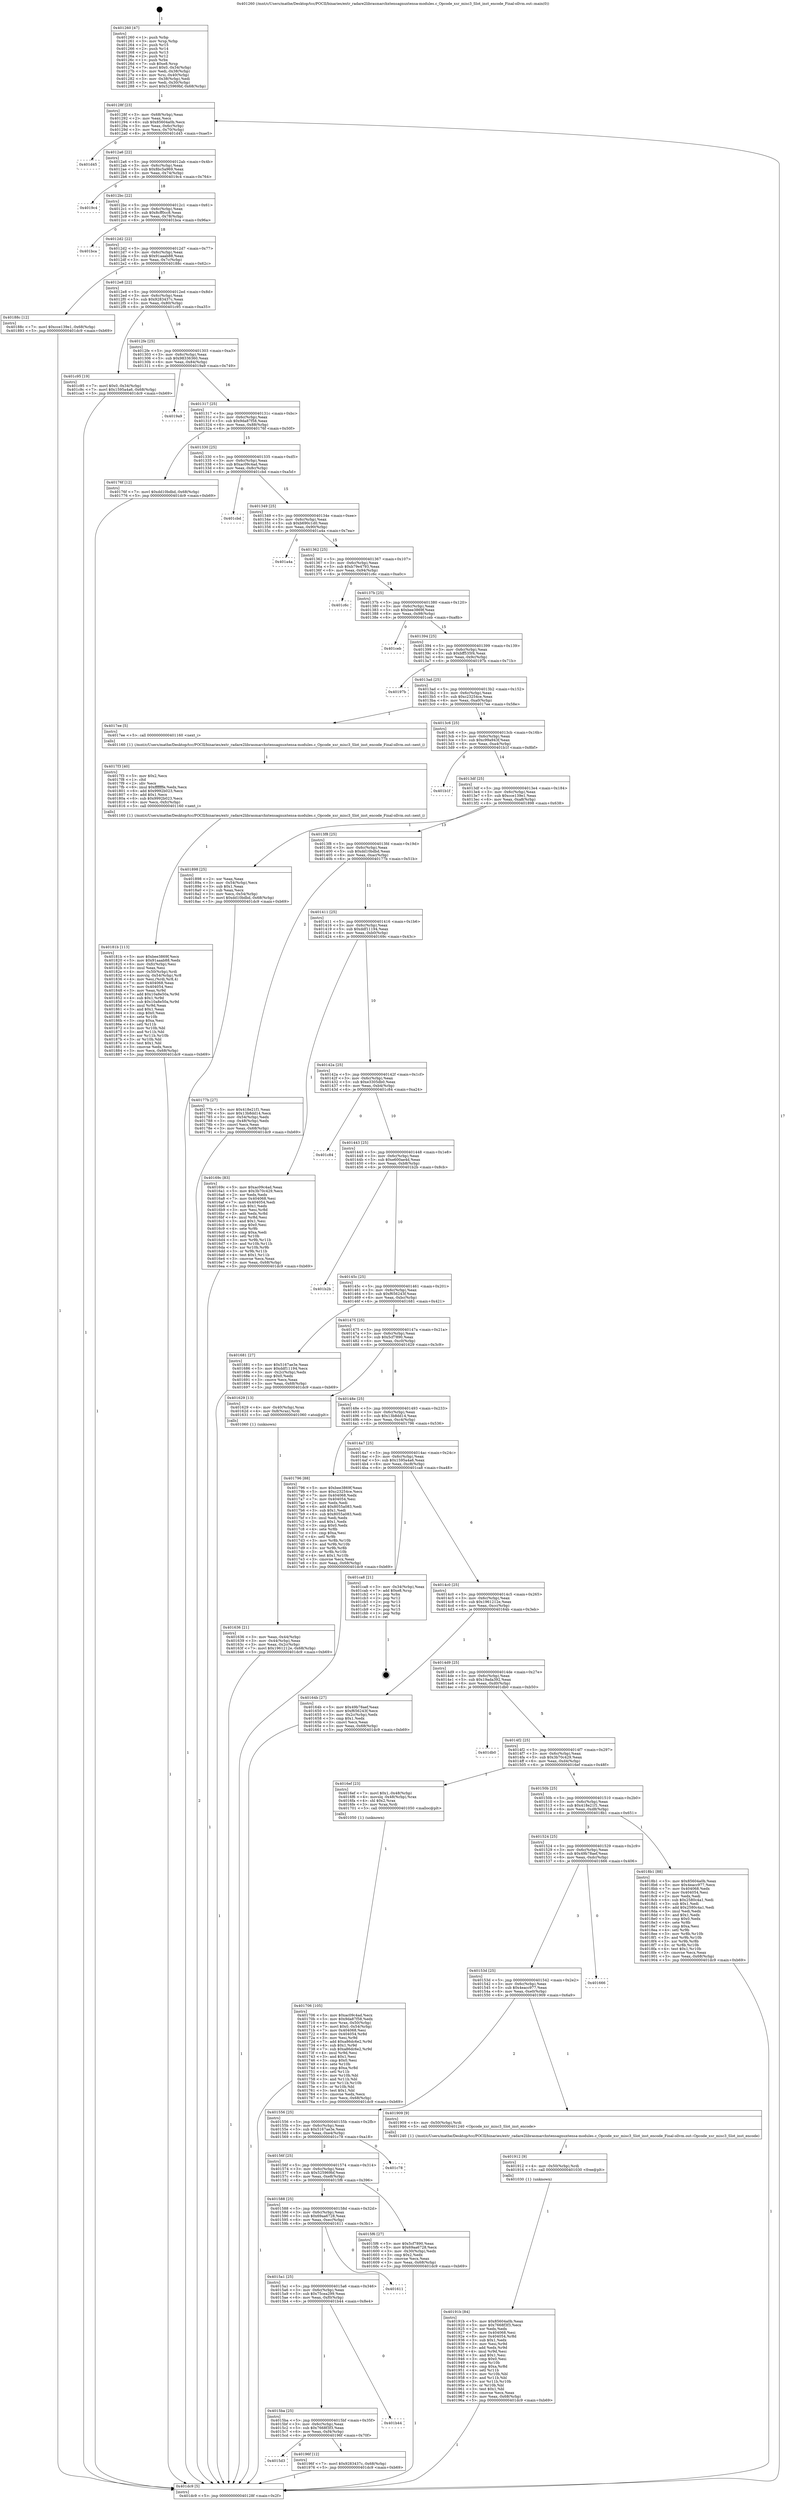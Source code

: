 digraph "0x401260" {
  label = "0x401260 (/mnt/c/Users/mathe/Desktop/tcc/POCII/binaries/extr_radare2librasmarchxtensagnuxtensa-modules.c_Opcode_xsr_misc3_Slot_inst_encode_Final-ollvm.out::main(0))"
  labelloc = "t"
  node[shape=record]

  Entry [label="",width=0.3,height=0.3,shape=circle,fillcolor=black,style=filled]
  "0x40128f" [label="{
     0x40128f [23]\l
     | [instrs]\l
     &nbsp;&nbsp;0x40128f \<+3\>: mov -0x68(%rbp),%eax\l
     &nbsp;&nbsp;0x401292 \<+2\>: mov %eax,%ecx\l
     &nbsp;&nbsp;0x401294 \<+6\>: sub $0x85604a0b,%ecx\l
     &nbsp;&nbsp;0x40129a \<+3\>: mov %eax,-0x6c(%rbp)\l
     &nbsp;&nbsp;0x40129d \<+3\>: mov %ecx,-0x70(%rbp)\l
     &nbsp;&nbsp;0x4012a0 \<+6\>: je 0000000000401d45 \<main+0xae5\>\l
  }"]
  "0x401d45" [label="{
     0x401d45\l
  }", style=dashed]
  "0x4012a6" [label="{
     0x4012a6 [22]\l
     | [instrs]\l
     &nbsp;&nbsp;0x4012a6 \<+5\>: jmp 00000000004012ab \<main+0x4b\>\l
     &nbsp;&nbsp;0x4012ab \<+3\>: mov -0x6c(%rbp),%eax\l
     &nbsp;&nbsp;0x4012ae \<+5\>: sub $0x8bc5a969,%eax\l
     &nbsp;&nbsp;0x4012b3 \<+3\>: mov %eax,-0x74(%rbp)\l
     &nbsp;&nbsp;0x4012b6 \<+6\>: je 00000000004019c4 \<main+0x764\>\l
  }"]
  Exit [label="",width=0.3,height=0.3,shape=circle,fillcolor=black,style=filled,peripheries=2]
  "0x4019c4" [label="{
     0x4019c4\l
  }", style=dashed]
  "0x4012bc" [label="{
     0x4012bc [22]\l
     | [instrs]\l
     &nbsp;&nbsp;0x4012bc \<+5\>: jmp 00000000004012c1 \<main+0x61\>\l
     &nbsp;&nbsp;0x4012c1 \<+3\>: mov -0x6c(%rbp),%eax\l
     &nbsp;&nbsp;0x4012c4 \<+5\>: sub $0x8cff0cc8,%eax\l
     &nbsp;&nbsp;0x4012c9 \<+3\>: mov %eax,-0x78(%rbp)\l
     &nbsp;&nbsp;0x4012cc \<+6\>: je 0000000000401bca \<main+0x96a\>\l
  }"]
  "0x4015d3" [label="{
     0x4015d3\l
  }", style=dashed]
  "0x401bca" [label="{
     0x401bca\l
  }", style=dashed]
  "0x4012d2" [label="{
     0x4012d2 [22]\l
     | [instrs]\l
     &nbsp;&nbsp;0x4012d2 \<+5\>: jmp 00000000004012d7 \<main+0x77\>\l
     &nbsp;&nbsp;0x4012d7 \<+3\>: mov -0x6c(%rbp),%eax\l
     &nbsp;&nbsp;0x4012da \<+5\>: sub $0x91aaab88,%eax\l
     &nbsp;&nbsp;0x4012df \<+3\>: mov %eax,-0x7c(%rbp)\l
     &nbsp;&nbsp;0x4012e2 \<+6\>: je 000000000040188c \<main+0x62c\>\l
  }"]
  "0x40196f" [label="{
     0x40196f [12]\l
     | [instrs]\l
     &nbsp;&nbsp;0x40196f \<+7\>: movl $0x9283437c,-0x68(%rbp)\l
     &nbsp;&nbsp;0x401976 \<+5\>: jmp 0000000000401dc9 \<main+0xb69\>\l
  }"]
  "0x40188c" [label="{
     0x40188c [12]\l
     | [instrs]\l
     &nbsp;&nbsp;0x40188c \<+7\>: movl $0xcce139e1,-0x68(%rbp)\l
     &nbsp;&nbsp;0x401893 \<+5\>: jmp 0000000000401dc9 \<main+0xb69\>\l
  }"]
  "0x4012e8" [label="{
     0x4012e8 [22]\l
     | [instrs]\l
     &nbsp;&nbsp;0x4012e8 \<+5\>: jmp 00000000004012ed \<main+0x8d\>\l
     &nbsp;&nbsp;0x4012ed \<+3\>: mov -0x6c(%rbp),%eax\l
     &nbsp;&nbsp;0x4012f0 \<+5\>: sub $0x9283437c,%eax\l
     &nbsp;&nbsp;0x4012f5 \<+3\>: mov %eax,-0x80(%rbp)\l
     &nbsp;&nbsp;0x4012f8 \<+6\>: je 0000000000401c95 \<main+0xa35\>\l
  }"]
  "0x4015ba" [label="{
     0x4015ba [25]\l
     | [instrs]\l
     &nbsp;&nbsp;0x4015ba \<+5\>: jmp 00000000004015bf \<main+0x35f\>\l
     &nbsp;&nbsp;0x4015bf \<+3\>: mov -0x6c(%rbp),%eax\l
     &nbsp;&nbsp;0x4015c2 \<+5\>: sub $0x7668f3f3,%eax\l
     &nbsp;&nbsp;0x4015c7 \<+6\>: mov %eax,-0xf4(%rbp)\l
     &nbsp;&nbsp;0x4015cd \<+6\>: je 000000000040196f \<main+0x70f\>\l
  }"]
  "0x401c95" [label="{
     0x401c95 [19]\l
     | [instrs]\l
     &nbsp;&nbsp;0x401c95 \<+7\>: movl $0x0,-0x34(%rbp)\l
     &nbsp;&nbsp;0x401c9c \<+7\>: movl $0x1595a4a6,-0x68(%rbp)\l
     &nbsp;&nbsp;0x401ca3 \<+5\>: jmp 0000000000401dc9 \<main+0xb69\>\l
  }"]
  "0x4012fe" [label="{
     0x4012fe [25]\l
     | [instrs]\l
     &nbsp;&nbsp;0x4012fe \<+5\>: jmp 0000000000401303 \<main+0xa3\>\l
     &nbsp;&nbsp;0x401303 \<+3\>: mov -0x6c(%rbp),%eax\l
     &nbsp;&nbsp;0x401306 \<+5\>: sub $0x98336360,%eax\l
     &nbsp;&nbsp;0x40130b \<+6\>: mov %eax,-0x84(%rbp)\l
     &nbsp;&nbsp;0x401311 \<+6\>: je 00000000004019a9 \<main+0x749\>\l
  }"]
  "0x401b44" [label="{
     0x401b44\l
  }", style=dashed]
  "0x4019a9" [label="{
     0x4019a9\l
  }", style=dashed]
  "0x401317" [label="{
     0x401317 [25]\l
     | [instrs]\l
     &nbsp;&nbsp;0x401317 \<+5\>: jmp 000000000040131c \<main+0xbc\>\l
     &nbsp;&nbsp;0x40131c \<+3\>: mov -0x6c(%rbp),%eax\l
     &nbsp;&nbsp;0x40131f \<+5\>: sub $0x9da87f58,%eax\l
     &nbsp;&nbsp;0x401324 \<+6\>: mov %eax,-0x88(%rbp)\l
     &nbsp;&nbsp;0x40132a \<+6\>: je 000000000040176f \<main+0x50f\>\l
  }"]
  "0x4015a1" [label="{
     0x4015a1 [25]\l
     | [instrs]\l
     &nbsp;&nbsp;0x4015a1 \<+5\>: jmp 00000000004015a6 \<main+0x346\>\l
     &nbsp;&nbsp;0x4015a6 \<+3\>: mov -0x6c(%rbp),%eax\l
     &nbsp;&nbsp;0x4015a9 \<+5\>: sub $0x75cea299,%eax\l
     &nbsp;&nbsp;0x4015ae \<+6\>: mov %eax,-0xf0(%rbp)\l
     &nbsp;&nbsp;0x4015b4 \<+6\>: je 0000000000401b44 \<main+0x8e4\>\l
  }"]
  "0x40176f" [label="{
     0x40176f [12]\l
     | [instrs]\l
     &nbsp;&nbsp;0x40176f \<+7\>: movl $0xdd10bdbd,-0x68(%rbp)\l
     &nbsp;&nbsp;0x401776 \<+5\>: jmp 0000000000401dc9 \<main+0xb69\>\l
  }"]
  "0x401330" [label="{
     0x401330 [25]\l
     | [instrs]\l
     &nbsp;&nbsp;0x401330 \<+5\>: jmp 0000000000401335 \<main+0xd5\>\l
     &nbsp;&nbsp;0x401335 \<+3\>: mov -0x6c(%rbp),%eax\l
     &nbsp;&nbsp;0x401338 \<+5\>: sub $0xac09c4ad,%eax\l
     &nbsp;&nbsp;0x40133d \<+6\>: mov %eax,-0x8c(%rbp)\l
     &nbsp;&nbsp;0x401343 \<+6\>: je 0000000000401cbd \<main+0xa5d\>\l
  }"]
  "0x401611" [label="{
     0x401611\l
  }", style=dashed]
  "0x401cbd" [label="{
     0x401cbd\l
  }", style=dashed]
  "0x401349" [label="{
     0x401349 [25]\l
     | [instrs]\l
     &nbsp;&nbsp;0x401349 \<+5\>: jmp 000000000040134e \<main+0xee\>\l
     &nbsp;&nbsp;0x40134e \<+3\>: mov -0x6c(%rbp),%eax\l
     &nbsp;&nbsp;0x401351 \<+5\>: sub $0xb690c1d0,%eax\l
     &nbsp;&nbsp;0x401356 \<+6\>: mov %eax,-0x90(%rbp)\l
     &nbsp;&nbsp;0x40135c \<+6\>: je 0000000000401a4a \<main+0x7ea\>\l
  }"]
  "0x40191b" [label="{
     0x40191b [84]\l
     | [instrs]\l
     &nbsp;&nbsp;0x40191b \<+5\>: mov $0x85604a0b,%eax\l
     &nbsp;&nbsp;0x401920 \<+5\>: mov $0x7668f3f3,%ecx\l
     &nbsp;&nbsp;0x401925 \<+2\>: xor %edx,%edx\l
     &nbsp;&nbsp;0x401927 \<+7\>: mov 0x404068,%esi\l
     &nbsp;&nbsp;0x40192e \<+8\>: mov 0x404054,%r8d\l
     &nbsp;&nbsp;0x401936 \<+3\>: sub $0x1,%edx\l
     &nbsp;&nbsp;0x401939 \<+3\>: mov %esi,%r9d\l
     &nbsp;&nbsp;0x40193c \<+3\>: add %edx,%r9d\l
     &nbsp;&nbsp;0x40193f \<+4\>: imul %r9d,%esi\l
     &nbsp;&nbsp;0x401943 \<+3\>: and $0x1,%esi\l
     &nbsp;&nbsp;0x401946 \<+3\>: cmp $0x0,%esi\l
     &nbsp;&nbsp;0x401949 \<+4\>: sete %r10b\l
     &nbsp;&nbsp;0x40194d \<+4\>: cmp $0xa,%r8d\l
     &nbsp;&nbsp;0x401951 \<+4\>: setl %r11b\l
     &nbsp;&nbsp;0x401955 \<+3\>: mov %r10b,%bl\l
     &nbsp;&nbsp;0x401958 \<+3\>: and %r11b,%bl\l
     &nbsp;&nbsp;0x40195b \<+3\>: xor %r11b,%r10b\l
     &nbsp;&nbsp;0x40195e \<+3\>: or %r10b,%bl\l
     &nbsp;&nbsp;0x401961 \<+3\>: test $0x1,%bl\l
     &nbsp;&nbsp;0x401964 \<+3\>: cmovne %ecx,%eax\l
     &nbsp;&nbsp;0x401967 \<+3\>: mov %eax,-0x68(%rbp)\l
     &nbsp;&nbsp;0x40196a \<+5\>: jmp 0000000000401dc9 \<main+0xb69\>\l
  }"]
  "0x401a4a" [label="{
     0x401a4a\l
  }", style=dashed]
  "0x401362" [label="{
     0x401362 [25]\l
     | [instrs]\l
     &nbsp;&nbsp;0x401362 \<+5\>: jmp 0000000000401367 \<main+0x107\>\l
     &nbsp;&nbsp;0x401367 \<+3\>: mov -0x6c(%rbp),%eax\l
     &nbsp;&nbsp;0x40136a \<+5\>: sub $0xb79e4793,%eax\l
     &nbsp;&nbsp;0x40136f \<+6\>: mov %eax,-0x94(%rbp)\l
     &nbsp;&nbsp;0x401375 \<+6\>: je 0000000000401c6c \<main+0xa0c\>\l
  }"]
  "0x401912" [label="{
     0x401912 [9]\l
     | [instrs]\l
     &nbsp;&nbsp;0x401912 \<+4\>: mov -0x50(%rbp),%rdi\l
     &nbsp;&nbsp;0x401916 \<+5\>: call 0000000000401030 \<free@plt\>\l
     | [calls]\l
     &nbsp;&nbsp;0x401030 \{1\} (unknown)\l
  }"]
  "0x401c6c" [label="{
     0x401c6c\l
  }", style=dashed]
  "0x40137b" [label="{
     0x40137b [25]\l
     | [instrs]\l
     &nbsp;&nbsp;0x40137b \<+5\>: jmp 0000000000401380 \<main+0x120\>\l
     &nbsp;&nbsp;0x401380 \<+3\>: mov -0x6c(%rbp),%eax\l
     &nbsp;&nbsp;0x401383 \<+5\>: sub $0xbee3869f,%eax\l
     &nbsp;&nbsp;0x401388 \<+6\>: mov %eax,-0x98(%rbp)\l
     &nbsp;&nbsp;0x40138e \<+6\>: je 0000000000401ceb \<main+0xa8b\>\l
  }"]
  "0x40181b" [label="{
     0x40181b [113]\l
     | [instrs]\l
     &nbsp;&nbsp;0x40181b \<+5\>: mov $0xbee3869f,%ecx\l
     &nbsp;&nbsp;0x401820 \<+5\>: mov $0x91aaab88,%edx\l
     &nbsp;&nbsp;0x401825 \<+6\>: mov -0xfc(%rbp),%esi\l
     &nbsp;&nbsp;0x40182b \<+3\>: imul %eax,%esi\l
     &nbsp;&nbsp;0x40182e \<+4\>: mov -0x50(%rbp),%rdi\l
     &nbsp;&nbsp;0x401832 \<+4\>: movslq -0x54(%rbp),%r8\l
     &nbsp;&nbsp;0x401836 \<+4\>: mov %esi,(%rdi,%r8,4)\l
     &nbsp;&nbsp;0x40183a \<+7\>: mov 0x404068,%eax\l
     &nbsp;&nbsp;0x401841 \<+7\>: mov 0x404054,%esi\l
     &nbsp;&nbsp;0x401848 \<+3\>: mov %eax,%r9d\l
     &nbsp;&nbsp;0x40184b \<+7\>: add $0x10a8e50a,%r9d\l
     &nbsp;&nbsp;0x401852 \<+4\>: sub $0x1,%r9d\l
     &nbsp;&nbsp;0x401856 \<+7\>: sub $0x10a8e50a,%r9d\l
     &nbsp;&nbsp;0x40185d \<+4\>: imul %r9d,%eax\l
     &nbsp;&nbsp;0x401861 \<+3\>: and $0x1,%eax\l
     &nbsp;&nbsp;0x401864 \<+3\>: cmp $0x0,%eax\l
     &nbsp;&nbsp;0x401867 \<+4\>: sete %r10b\l
     &nbsp;&nbsp;0x40186b \<+3\>: cmp $0xa,%esi\l
     &nbsp;&nbsp;0x40186e \<+4\>: setl %r11b\l
     &nbsp;&nbsp;0x401872 \<+3\>: mov %r10b,%bl\l
     &nbsp;&nbsp;0x401875 \<+3\>: and %r11b,%bl\l
     &nbsp;&nbsp;0x401878 \<+3\>: xor %r11b,%r10b\l
     &nbsp;&nbsp;0x40187b \<+3\>: or %r10b,%bl\l
     &nbsp;&nbsp;0x40187e \<+3\>: test $0x1,%bl\l
     &nbsp;&nbsp;0x401881 \<+3\>: cmovne %edx,%ecx\l
     &nbsp;&nbsp;0x401884 \<+3\>: mov %ecx,-0x68(%rbp)\l
     &nbsp;&nbsp;0x401887 \<+5\>: jmp 0000000000401dc9 \<main+0xb69\>\l
  }"]
  "0x401ceb" [label="{
     0x401ceb\l
  }", style=dashed]
  "0x401394" [label="{
     0x401394 [25]\l
     | [instrs]\l
     &nbsp;&nbsp;0x401394 \<+5\>: jmp 0000000000401399 \<main+0x139\>\l
     &nbsp;&nbsp;0x401399 \<+3\>: mov -0x6c(%rbp),%eax\l
     &nbsp;&nbsp;0x40139c \<+5\>: sub $0xbff535f4,%eax\l
     &nbsp;&nbsp;0x4013a1 \<+6\>: mov %eax,-0x9c(%rbp)\l
     &nbsp;&nbsp;0x4013a7 \<+6\>: je 000000000040197b \<main+0x71b\>\l
  }"]
  "0x4017f3" [label="{
     0x4017f3 [40]\l
     | [instrs]\l
     &nbsp;&nbsp;0x4017f3 \<+5\>: mov $0x2,%ecx\l
     &nbsp;&nbsp;0x4017f8 \<+1\>: cltd\l
     &nbsp;&nbsp;0x4017f9 \<+2\>: idiv %ecx\l
     &nbsp;&nbsp;0x4017fb \<+6\>: imul $0xfffffffe,%edx,%ecx\l
     &nbsp;&nbsp;0x401801 \<+6\>: add $0x9992b023,%ecx\l
     &nbsp;&nbsp;0x401807 \<+3\>: add $0x1,%ecx\l
     &nbsp;&nbsp;0x40180a \<+6\>: sub $0x9992b023,%ecx\l
     &nbsp;&nbsp;0x401810 \<+6\>: mov %ecx,-0xfc(%rbp)\l
     &nbsp;&nbsp;0x401816 \<+5\>: call 0000000000401160 \<next_i\>\l
     | [calls]\l
     &nbsp;&nbsp;0x401160 \{1\} (/mnt/c/Users/mathe/Desktop/tcc/POCII/binaries/extr_radare2librasmarchxtensagnuxtensa-modules.c_Opcode_xsr_misc3_Slot_inst_encode_Final-ollvm.out::next_i)\l
  }"]
  "0x40197b" [label="{
     0x40197b\l
  }", style=dashed]
  "0x4013ad" [label="{
     0x4013ad [25]\l
     | [instrs]\l
     &nbsp;&nbsp;0x4013ad \<+5\>: jmp 00000000004013b2 \<main+0x152\>\l
     &nbsp;&nbsp;0x4013b2 \<+3\>: mov -0x6c(%rbp),%eax\l
     &nbsp;&nbsp;0x4013b5 \<+5\>: sub $0xc23254ce,%eax\l
     &nbsp;&nbsp;0x4013ba \<+6\>: mov %eax,-0xa0(%rbp)\l
     &nbsp;&nbsp;0x4013c0 \<+6\>: je 00000000004017ee \<main+0x58e\>\l
  }"]
  "0x401706" [label="{
     0x401706 [105]\l
     | [instrs]\l
     &nbsp;&nbsp;0x401706 \<+5\>: mov $0xac09c4ad,%ecx\l
     &nbsp;&nbsp;0x40170b \<+5\>: mov $0x9da87f58,%edx\l
     &nbsp;&nbsp;0x401710 \<+4\>: mov %rax,-0x50(%rbp)\l
     &nbsp;&nbsp;0x401714 \<+7\>: movl $0x0,-0x54(%rbp)\l
     &nbsp;&nbsp;0x40171b \<+7\>: mov 0x404068,%esi\l
     &nbsp;&nbsp;0x401722 \<+8\>: mov 0x404054,%r8d\l
     &nbsp;&nbsp;0x40172a \<+3\>: mov %esi,%r9d\l
     &nbsp;&nbsp;0x40172d \<+7\>: add $0xa86dc6e2,%r9d\l
     &nbsp;&nbsp;0x401734 \<+4\>: sub $0x1,%r9d\l
     &nbsp;&nbsp;0x401738 \<+7\>: sub $0xa86dc6e2,%r9d\l
     &nbsp;&nbsp;0x40173f \<+4\>: imul %r9d,%esi\l
     &nbsp;&nbsp;0x401743 \<+3\>: and $0x1,%esi\l
     &nbsp;&nbsp;0x401746 \<+3\>: cmp $0x0,%esi\l
     &nbsp;&nbsp;0x401749 \<+4\>: sete %r10b\l
     &nbsp;&nbsp;0x40174d \<+4\>: cmp $0xa,%r8d\l
     &nbsp;&nbsp;0x401751 \<+4\>: setl %r11b\l
     &nbsp;&nbsp;0x401755 \<+3\>: mov %r10b,%bl\l
     &nbsp;&nbsp;0x401758 \<+3\>: and %r11b,%bl\l
     &nbsp;&nbsp;0x40175b \<+3\>: xor %r11b,%r10b\l
     &nbsp;&nbsp;0x40175e \<+3\>: or %r10b,%bl\l
     &nbsp;&nbsp;0x401761 \<+3\>: test $0x1,%bl\l
     &nbsp;&nbsp;0x401764 \<+3\>: cmovne %edx,%ecx\l
     &nbsp;&nbsp;0x401767 \<+3\>: mov %ecx,-0x68(%rbp)\l
     &nbsp;&nbsp;0x40176a \<+5\>: jmp 0000000000401dc9 \<main+0xb69\>\l
  }"]
  "0x4017ee" [label="{
     0x4017ee [5]\l
     | [instrs]\l
     &nbsp;&nbsp;0x4017ee \<+5\>: call 0000000000401160 \<next_i\>\l
     | [calls]\l
     &nbsp;&nbsp;0x401160 \{1\} (/mnt/c/Users/mathe/Desktop/tcc/POCII/binaries/extr_radare2librasmarchxtensagnuxtensa-modules.c_Opcode_xsr_misc3_Slot_inst_encode_Final-ollvm.out::next_i)\l
  }"]
  "0x4013c6" [label="{
     0x4013c6 [25]\l
     | [instrs]\l
     &nbsp;&nbsp;0x4013c6 \<+5\>: jmp 00000000004013cb \<main+0x16b\>\l
     &nbsp;&nbsp;0x4013cb \<+3\>: mov -0x6c(%rbp),%eax\l
     &nbsp;&nbsp;0x4013ce \<+5\>: sub $0xc99a943f,%eax\l
     &nbsp;&nbsp;0x4013d3 \<+6\>: mov %eax,-0xa4(%rbp)\l
     &nbsp;&nbsp;0x4013d9 \<+6\>: je 0000000000401b1f \<main+0x8bf\>\l
  }"]
  "0x401636" [label="{
     0x401636 [21]\l
     | [instrs]\l
     &nbsp;&nbsp;0x401636 \<+3\>: mov %eax,-0x44(%rbp)\l
     &nbsp;&nbsp;0x401639 \<+3\>: mov -0x44(%rbp),%eax\l
     &nbsp;&nbsp;0x40163c \<+3\>: mov %eax,-0x2c(%rbp)\l
     &nbsp;&nbsp;0x40163f \<+7\>: movl $0x1961212e,-0x68(%rbp)\l
     &nbsp;&nbsp;0x401646 \<+5\>: jmp 0000000000401dc9 \<main+0xb69\>\l
  }"]
  "0x401b1f" [label="{
     0x401b1f\l
  }", style=dashed]
  "0x4013df" [label="{
     0x4013df [25]\l
     | [instrs]\l
     &nbsp;&nbsp;0x4013df \<+5\>: jmp 00000000004013e4 \<main+0x184\>\l
     &nbsp;&nbsp;0x4013e4 \<+3\>: mov -0x6c(%rbp),%eax\l
     &nbsp;&nbsp;0x4013e7 \<+5\>: sub $0xcce139e1,%eax\l
     &nbsp;&nbsp;0x4013ec \<+6\>: mov %eax,-0xa8(%rbp)\l
     &nbsp;&nbsp;0x4013f2 \<+6\>: je 0000000000401898 \<main+0x638\>\l
  }"]
  "0x401260" [label="{
     0x401260 [47]\l
     | [instrs]\l
     &nbsp;&nbsp;0x401260 \<+1\>: push %rbp\l
     &nbsp;&nbsp;0x401261 \<+3\>: mov %rsp,%rbp\l
     &nbsp;&nbsp;0x401264 \<+2\>: push %r15\l
     &nbsp;&nbsp;0x401266 \<+2\>: push %r14\l
     &nbsp;&nbsp;0x401268 \<+2\>: push %r13\l
     &nbsp;&nbsp;0x40126a \<+2\>: push %r12\l
     &nbsp;&nbsp;0x40126c \<+1\>: push %rbx\l
     &nbsp;&nbsp;0x40126d \<+7\>: sub $0xe8,%rsp\l
     &nbsp;&nbsp;0x401274 \<+7\>: movl $0x0,-0x34(%rbp)\l
     &nbsp;&nbsp;0x40127b \<+3\>: mov %edi,-0x38(%rbp)\l
     &nbsp;&nbsp;0x40127e \<+4\>: mov %rsi,-0x40(%rbp)\l
     &nbsp;&nbsp;0x401282 \<+3\>: mov -0x38(%rbp),%edi\l
     &nbsp;&nbsp;0x401285 \<+3\>: mov %edi,-0x30(%rbp)\l
     &nbsp;&nbsp;0x401288 \<+7\>: movl $0x525969bf,-0x68(%rbp)\l
  }"]
  "0x401898" [label="{
     0x401898 [25]\l
     | [instrs]\l
     &nbsp;&nbsp;0x401898 \<+2\>: xor %eax,%eax\l
     &nbsp;&nbsp;0x40189a \<+3\>: mov -0x54(%rbp),%ecx\l
     &nbsp;&nbsp;0x40189d \<+3\>: sub $0x1,%eax\l
     &nbsp;&nbsp;0x4018a0 \<+2\>: sub %eax,%ecx\l
     &nbsp;&nbsp;0x4018a2 \<+3\>: mov %ecx,-0x54(%rbp)\l
     &nbsp;&nbsp;0x4018a5 \<+7\>: movl $0xdd10bdbd,-0x68(%rbp)\l
     &nbsp;&nbsp;0x4018ac \<+5\>: jmp 0000000000401dc9 \<main+0xb69\>\l
  }"]
  "0x4013f8" [label="{
     0x4013f8 [25]\l
     | [instrs]\l
     &nbsp;&nbsp;0x4013f8 \<+5\>: jmp 00000000004013fd \<main+0x19d\>\l
     &nbsp;&nbsp;0x4013fd \<+3\>: mov -0x6c(%rbp),%eax\l
     &nbsp;&nbsp;0x401400 \<+5\>: sub $0xdd10bdbd,%eax\l
     &nbsp;&nbsp;0x401405 \<+6\>: mov %eax,-0xac(%rbp)\l
     &nbsp;&nbsp;0x40140b \<+6\>: je 000000000040177b \<main+0x51b\>\l
  }"]
  "0x401dc9" [label="{
     0x401dc9 [5]\l
     | [instrs]\l
     &nbsp;&nbsp;0x401dc9 \<+5\>: jmp 000000000040128f \<main+0x2f\>\l
  }"]
  "0x40177b" [label="{
     0x40177b [27]\l
     | [instrs]\l
     &nbsp;&nbsp;0x40177b \<+5\>: mov $0x418e21f1,%eax\l
     &nbsp;&nbsp;0x401780 \<+5\>: mov $0x13b8dd14,%ecx\l
     &nbsp;&nbsp;0x401785 \<+3\>: mov -0x54(%rbp),%edx\l
     &nbsp;&nbsp;0x401788 \<+3\>: cmp -0x48(%rbp),%edx\l
     &nbsp;&nbsp;0x40178b \<+3\>: cmovl %ecx,%eax\l
     &nbsp;&nbsp;0x40178e \<+3\>: mov %eax,-0x68(%rbp)\l
     &nbsp;&nbsp;0x401791 \<+5\>: jmp 0000000000401dc9 \<main+0xb69\>\l
  }"]
  "0x401411" [label="{
     0x401411 [25]\l
     | [instrs]\l
     &nbsp;&nbsp;0x401411 \<+5\>: jmp 0000000000401416 \<main+0x1b6\>\l
     &nbsp;&nbsp;0x401416 \<+3\>: mov -0x6c(%rbp),%eax\l
     &nbsp;&nbsp;0x401419 \<+5\>: sub $0xddf11194,%eax\l
     &nbsp;&nbsp;0x40141e \<+6\>: mov %eax,-0xb0(%rbp)\l
     &nbsp;&nbsp;0x401424 \<+6\>: je 000000000040169c \<main+0x43c\>\l
  }"]
  "0x401588" [label="{
     0x401588 [25]\l
     | [instrs]\l
     &nbsp;&nbsp;0x401588 \<+5\>: jmp 000000000040158d \<main+0x32d\>\l
     &nbsp;&nbsp;0x40158d \<+3\>: mov -0x6c(%rbp),%eax\l
     &nbsp;&nbsp;0x401590 \<+5\>: sub $0x69aa6728,%eax\l
     &nbsp;&nbsp;0x401595 \<+6\>: mov %eax,-0xec(%rbp)\l
     &nbsp;&nbsp;0x40159b \<+6\>: je 0000000000401611 \<main+0x3b1\>\l
  }"]
  "0x40169c" [label="{
     0x40169c [83]\l
     | [instrs]\l
     &nbsp;&nbsp;0x40169c \<+5\>: mov $0xac09c4ad,%eax\l
     &nbsp;&nbsp;0x4016a1 \<+5\>: mov $0x3b70c429,%ecx\l
     &nbsp;&nbsp;0x4016a6 \<+2\>: xor %edx,%edx\l
     &nbsp;&nbsp;0x4016a8 \<+7\>: mov 0x404068,%esi\l
     &nbsp;&nbsp;0x4016af \<+7\>: mov 0x404054,%edi\l
     &nbsp;&nbsp;0x4016b6 \<+3\>: sub $0x1,%edx\l
     &nbsp;&nbsp;0x4016b9 \<+3\>: mov %esi,%r8d\l
     &nbsp;&nbsp;0x4016bc \<+3\>: add %edx,%r8d\l
     &nbsp;&nbsp;0x4016bf \<+4\>: imul %r8d,%esi\l
     &nbsp;&nbsp;0x4016c3 \<+3\>: and $0x1,%esi\l
     &nbsp;&nbsp;0x4016c6 \<+3\>: cmp $0x0,%esi\l
     &nbsp;&nbsp;0x4016c9 \<+4\>: sete %r9b\l
     &nbsp;&nbsp;0x4016cd \<+3\>: cmp $0xa,%edi\l
     &nbsp;&nbsp;0x4016d0 \<+4\>: setl %r10b\l
     &nbsp;&nbsp;0x4016d4 \<+3\>: mov %r9b,%r11b\l
     &nbsp;&nbsp;0x4016d7 \<+3\>: and %r10b,%r11b\l
     &nbsp;&nbsp;0x4016da \<+3\>: xor %r10b,%r9b\l
     &nbsp;&nbsp;0x4016dd \<+3\>: or %r9b,%r11b\l
     &nbsp;&nbsp;0x4016e0 \<+4\>: test $0x1,%r11b\l
     &nbsp;&nbsp;0x4016e4 \<+3\>: cmovne %ecx,%eax\l
     &nbsp;&nbsp;0x4016e7 \<+3\>: mov %eax,-0x68(%rbp)\l
     &nbsp;&nbsp;0x4016ea \<+5\>: jmp 0000000000401dc9 \<main+0xb69\>\l
  }"]
  "0x40142a" [label="{
     0x40142a [25]\l
     | [instrs]\l
     &nbsp;&nbsp;0x40142a \<+5\>: jmp 000000000040142f \<main+0x1cf\>\l
     &nbsp;&nbsp;0x40142f \<+3\>: mov -0x6c(%rbp),%eax\l
     &nbsp;&nbsp;0x401432 \<+5\>: sub $0xe3305db0,%eax\l
     &nbsp;&nbsp;0x401437 \<+6\>: mov %eax,-0xb4(%rbp)\l
     &nbsp;&nbsp;0x40143d \<+6\>: je 0000000000401c84 \<main+0xa24\>\l
  }"]
  "0x4015f6" [label="{
     0x4015f6 [27]\l
     | [instrs]\l
     &nbsp;&nbsp;0x4015f6 \<+5\>: mov $0x5cf7890,%eax\l
     &nbsp;&nbsp;0x4015fb \<+5\>: mov $0x69aa6728,%ecx\l
     &nbsp;&nbsp;0x401600 \<+3\>: mov -0x30(%rbp),%edx\l
     &nbsp;&nbsp;0x401603 \<+3\>: cmp $0x2,%edx\l
     &nbsp;&nbsp;0x401606 \<+3\>: cmovne %ecx,%eax\l
     &nbsp;&nbsp;0x401609 \<+3\>: mov %eax,-0x68(%rbp)\l
     &nbsp;&nbsp;0x40160c \<+5\>: jmp 0000000000401dc9 \<main+0xb69\>\l
  }"]
  "0x401c84" [label="{
     0x401c84\l
  }", style=dashed]
  "0x401443" [label="{
     0x401443 [25]\l
     | [instrs]\l
     &nbsp;&nbsp;0x401443 \<+5\>: jmp 0000000000401448 \<main+0x1e8\>\l
     &nbsp;&nbsp;0x401448 \<+3\>: mov -0x6c(%rbp),%eax\l
     &nbsp;&nbsp;0x40144b \<+5\>: sub $0xe600ae4d,%eax\l
     &nbsp;&nbsp;0x401450 \<+6\>: mov %eax,-0xb8(%rbp)\l
     &nbsp;&nbsp;0x401456 \<+6\>: je 0000000000401b2b \<main+0x8cb\>\l
  }"]
  "0x40156f" [label="{
     0x40156f [25]\l
     | [instrs]\l
     &nbsp;&nbsp;0x40156f \<+5\>: jmp 0000000000401574 \<main+0x314\>\l
     &nbsp;&nbsp;0x401574 \<+3\>: mov -0x6c(%rbp),%eax\l
     &nbsp;&nbsp;0x401577 \<+5\>: sub $0x525969bf,%eax\l
     &nbsp;&nbsp;0x40157c \<+6\>: mov %eax,-0xe8(%rbp)\l
     &nbsp;&nbsp;0x401582 \<+6\>: je 00000000004015f6 \<main+0x396\>\l
  }"]
  "0x401b2b" [label="{
     0x401b2b\l
  }", style=dashed]
  "0x40145c" [label="{
     0x40145c [25]\l
     | [instrs]\l
     &nbsp;&nbsp;0x40145c \<+5\>: jmp 0000000000401461 \<main+0x201\>\l
     &nbsp;&nbsp;0x401461 \<+3\>: mov -0x6c(%rbp),%eax\l
     &nbsp;&nbsp;0x401464 \<+5\>: sub $0xf656243f,%eax\l
     &nbsp;&nbsp;0x401469 \<+6\>: mov %eax,-0xbc(%rbp)\l
     &nbsp;&nbsp;0x40146f \<+6\>: je 0000000000401681 \<main+0x421\>\l
  }"]
  "0x401c78" [label="{
     0x401c78\l
  }", style=dashed]
  "0x401681" [label="{
     0x401681 [27]\l
     | [instrs]\l
     &nbsp;&nbsp;0x401681 \<+5\>: mov $0x5167ae3e,%eax\l
     &nbsp;&nbsp;0x401686 \<+5\>: mov $0xddf11194,%ecx\l
     &nbsp;&nbsp;0x40168b \<+3\>: mov -0x2c(%rbp),%edx\l
     &nbsp;&nbsp;0x40168e \<+3\>: cmp $0x0,%edx\l
     &nbsp;&nbsp;0x401691 \<+3\>: cmove %ecx,%eax\l
     &nbsp;&nbsp;0x401694 \<+3\>: mov %eax,-0x68(%rbp)\l
     &nbsp;&nbsp;0x401697 \<+5\>: jmp 0000000000401dc9 \<main+0xb69\>\l
  }"]
  "0x401475" [label="{
     0x401475 [25]\l
     | [instrs]\l
     &nbsp;&nbsp;0x401475 \<+5\>: jmp 000000000040147a \<main+0x21a\>\l
     &nbsp;&nbsp;0x40147a \<+3\>: mov -0x6c(%rbp),%eax\l
     &nbsp;&nbsp;0x40147d \<+5\>: sub $0x5cf7890,%eax\l
     &nbsp;&nbsp;0x401482 \<+6\>: mov %eax,-0xc0(%rbp)\l
     &nbsp;&nbsp;0x401488 \<+6\>: je 0000000000401629 \<main+0x3c9\>\l
  }"]
  "0x401556" [label="{
     0x401556 [25]\l
     | [instrs]\l
     &nbsp;&nbsp;0x401556 \<+5\>: jmp 000000000040155b \<main+0x2fb\>\l
     &nbsp;&nbsp;0x40155b \<+3\>: mov -0x6c(%rbp),%eax\l
     &nbsp;&nbsp;0x40155e \<+5\>: sub $0x5167ae3e,%eax\l
     &nbsp;&nbsp;0x401563 \<+6\>: mov %eax,-0xe4(%rbp)\l
     &nbsp;&nbsp;0x401569 \<+6\>: je 0000000000401c78 \<main+0xa18\>\l
  }"]
  "0x401629" [label="{
     0x401629 [13]\l
     | [instrs]\l
     &nbsp;&nbsp;0x401629 \<+4\>: mov -0x40(%rbp),%rax\l
     &nbsp;&nbsp;0x40162d \<+4\>: mov 0x8(%rax),%rdi\l
     &nbsp;&nbsp;0x401631 \<+5\>: call 0000000000401060 \<atoi@plt\>\l
     | [calls]\l
     &nbsp;&nbsp;0x401060 \{1\} (unknown)\l
  }"]
  "0x40148e" [label="{
     0x40148e [25]\l
     | [instrs]\l
     &nbsp;&nbsp;0x40148e \<+5\>: jmp 0000000000401493 \<main+0x233\>\l
     &nbsp;&nbsp;0x401493 \<+3\>: mov -0x6c(%rbp),%eax\l
     &nbsp;&nbsp;0x401496 \<+5\>: sub $0x13b8dd14,%eax\l
     &nbsp;&nbsp;0x40149b \<+6\>: mov %eax,-0xc4(%rbp)\l
     &nbsp;&nbsp;0x4014a1 \<+6\>: je 0000000000401796 \<main+0x536\>\l
  }"]
  "0x401909" [label="{
     0x401909 [9]\l
     | [instrs]\l
     &nbsp;&nbsp;0x401909 \<+4\>: mov -0x50(%rbp),%rdi\l
     &nbsp;&nbsp;0x40190d \<+5\>: call 0000000000401240 \<Opcode_xsr_misc3_Slot_inst_encode\>\l
     | [calls]\l
     &nbsp;&nbsp;0x401240 \{1\} (/mnt/c/Users/mathe/Desktop/tcc/POCII/binaries/extr_radare2librasmarchxtensagnuxtensa-modules.c_Opcode_xsr_misc3_Slot_inst_encode_Final-ollvm.out::Opcode_xsr_misc3_Slot_inst_encode)\l
  }"]
  "0x401796" [label="{
     0x401796 [88]\l
     | [instrs]\l
     &nbsp;&nbsp;0x401796 \<+5\>: mov $0xbee3869f,%eax\l
     &nbsp;&nbsp;0x40179b \<+5\>: mov $0xc23254ce,%ecx\l
     &nbsp;&nbsp;0x4017a0 \<+7\>: mov 0x404068,%edx\l
     &nbsp;&nbsp;0x4017a7 \<+7\>: mov 0x404054,%esi\l
     &nbsp;&nbsp;0x4017ae \<+2\>: mov %edx,%edi\l
     &nbsp;&nbsp;0x4017b0 \<+6\>: add $0x8055a083,%edi\l
     &nbsp;&nbsp;0x4017b6 \<+3\>: sub $0x1,%edi\l
     &nbsp;&nbsp;0x4017b9 \<+6\>: sub $0x8055a083,%edi\l
     &nbsp;&nbsp;0x4017bf \<+3\>: imul %edi,%edx\l
     &nbsp;&nbsp;0x4017c2 \<+3\>: and $0x1,%edx\l
     &nbsp;&nbsp;0x4017c5 \<+3\>: cmp $0x0,%edx\l
     &nbsp;&nbsp;0x4017c8 \<+4\>: sete %r8b\l
     &nbsp;&nbsp;0x4017cc \<+3\>: cmp $0xa,%esi\l
     &nbsp;&nbsp;0x4017cf \<+4\>: setl %r9b\l
     &nbsp;&nbsp;0x4017d3 \<+3\>: mov %r8b,%r10b\l
     &nbsp;&nbsp;0x4017d6 \<+3\>: and %r9b,%r10b\l
     &nbsp;&nbsp;0x4017d9 \<+3\>: xor %r9b,%r8b\l
     &nbsp;&nbsp;0x4017dc \<+3\>: or %r8b,%r10b\l
     &nbsp;&nbsp;0x4017df \<+4\>: test $0x1,%r10b\l
     &nbsp;&nbsp;0x4017e3 \<+3\>: cmovne %ecx,%eax\l
     &nbsp;&nbsp;0x4017e6 \<+3\>: mov %eax,-0x68(%rbp)\l
     &nbsp;&nbsp;0x4017e9 \<+5\>: jmp 0000000000401dc9 \<main+0xb69\>\l
  }"]
  "0x4014a7" [label="{
     0x4014a7 [25]\l
     | [instrs]\l
     &nbsp;&nbsp;0x4014a7 \<+5\>: jmp 00000000004014ac \<main+0x24c\>\l
     &nbsp;&nbsp;0x4014ac \<+3\>: mov -0x6c(%rbp),%eax\l
     &nbsp;&nbsp;0x4014af \<+5\>: sub $0x1595a4a6,%eax\l
     &nbsp;&nbsp;0x4014b4 \<+6\>: mov %eax,-0xc8(%rbp)\l
     &nbsp;&nbsp;0x4014ba \<+6\>: je 0000000000401ca8 \<main+0xa48\>\l
  }"]
  "0x40153d" [label="{
     0x40153d [25]\l
     | [instrs]\l
     &nbsp;&nbsp;0x40153d \<+5\>: jmp 0000000000401542 \<main+0x2e2\>\l
     &nbsp;&nbsp;0x401542 \<+3\>: mov -0x6c(%rbp),%eax\l
     &nbsp;&nbsp;0x401545 \<+5\>: sub $0x4eacc977,%eax\l
     &nbsp;&nbsp;0x40154a \<+6\>: mov %eax,-0xe0(%rbp)\l
     &nbsp;&nbsp;0x401550 \<+6\>: je 0000000000401909 \<main+0x6a9\>\l
  }"]
  "0x401ca8" [label="{
     0x401ca8 [21]\l
     | [instrs]\l
     &nbsp;&nbsp;0x401ca8 \<+3\>: mov -0x34(%rbp),%eax\l
     &nbsp;&nbsp;0x401cab \<+7\>: add $0xe8,%rsp\l
     &nbsp;&nbsp;0x401cb2 \<+1\>: pop %rbx\l
     &nbsp;&nbsp;0x401cb3 \<+2\>: pop %r12\l
     &nbsp;&nbsp;0x401cb5 \<+2\>: pop %r13\l
     &nbsp;&nbsp;0x401cb7 \<+2\>: pop %r14\l
     &nbsp;&nbsp;0x401cb9 \<+2\>: pop %r15\l
     &nbsp;&nbsp;0x401cbb \<+1\>: pop %rbp\l
     &nbsp;&nbsp;0x401cbc \<+1\>: ret\l
  }"]
  "0x4014c0" [label="{
     0x4014c0 [25]\l
     | [instrs]\l
     &nbsp;&nbsp;0x4014c0 \<+5\>: jmp 00000000004014c5 \<main+0x265\>\l
     &nbsp;&nbsp;0x4014c5 \<+3\>: mov -0x6c(%rbp),%eax\l
     &nbsp;&nbsp;0x4014c8 \<+5\>: sub $0x1961212e,%eax\l
     &nbsp;&nbsp;0x4014cd \<+6\>: mov %eax,-0xcc(%rbp)\l
     &nbsp;&nbsp;0x4014d3 \<+6\>: je 000000000040164b \<main+0x3eb\>\l
  }"]
  "0x401666" [label="{
     0x401666\l
  }", style=dashed]
  "0x40164b" [label="{
     0x40164b [27]\l
     | [instrs]\l
     &nbsp;&nbsp;0x40164b \<+5\>: mov $0x49b78aef,%eax\l
     &nbsp;&nbsp;0x401650 \<+5\>: mov $0xf656243f,%ecx\l
     &nbsp;&nbsp;0x401655 \<+3\>: mov -0x2c(%rbp),%edx\l
     &nbsp;&nbsp;0x401658 \<+3\>: cmp $0x1,%edx\l
     &nbsp;&nbsp;0x40165b \<+3\>: cmovl %ecx,%eax\l
     &nbsp;&nbsp;0x40165e \<+3\>: mov %eax,-0x68(%rbp)\l
     &nbsp;&nbsp;0x401661 \<+5\>: jmp 0000000000401dc9 \<main+0xb69\>\l
  }"]
  "0x4014d9" [label="{
     0x4014d9 [25]\l
     | [instrs]\l
     &nbsp;&nbsp;0x4014d9 \<+5\>: jmp 00000000004014de \<main+0x27e\>\l
     &nbsp;&nbsp;0x4014de \<+3\>: mov -0x6c(%rbp),%eax\l
     &nbsp;&nbsp;0x4014e1 \<+5\>: sub $0x19ada392,%eax\l
     &nbsp;&nbsp;0x4014e6 \<+6\>: mov %eax,-0xd0(%rbp)\l
     &nbsp;&nbsp;0x4014ec \<+6\>: je 0000000000401db0 \<main+0xb50\>\l
  }"]
  "0x401524" [label="{
     0x401524 [25]\l
     | [instrs]\l
     &nbsp;&nbsp;0x401524 \<+5\>: jmp 0000000000401529 \<main+0x2c9\>\l
     &nbsp;&nbsp;0x401529 \<+3\>: mov -0x6c(%rbp),%eax\l
     &nbsp;&nbsp;0x40152c \<+5\>: sub $0x49b78aef,%eax\l
     &nbsp;&nbsp;0x401531 \<+6\>: mov %eax,-0xdc(%rbp)\l
     &nbsp;&nbsp;0x401537 \<+6\>: je 0000000000401666 \<main+0x406\>\l
  }"]
  "0x401db0" [label="{
     0x401db0\l
  }", style=dashed]
  "0x4014f2" [label="{
     0x4014f2 [25]\l
     | [instrs]\l
     &nbsp;&nbsp;0x4014f2 \<+5\>: jmp 00000000004014f7 \<main+0x297\>\l
     &nbsp;&nbsp;0x4014f7 \<+3\>: mov -0x6c(%rbp),%eax\l
     &nbsp;&nbsp;0x4014fa \<+5\>: sub $0x3b70c429,%eax\l
     &nbsp;&nbsp;0x4014ff \<+6\>: mov %eax,-0xd4(%rbp)\l
     &nbsp;&nbsp;0x401505 \<+6\>: je 00000000004016ef \<main+0x48f\>\l
  }"]
  "0x4018b1" [label="{
     0x4018b1 [88]\l
     | [instrs]\l
     &nbsp;&nbsp;0x4018b1 \<+5\>: mov $0x85604a0b,%eax\l
     &nbsp;&nbsp;0x4018b6 \<+5\>: mov $0x4eacc977,%ecx\l
     &nbsp;&nbsp;0x4018bb \<+7\>: mov 0x404068,%edx\l
     &nbsp;&nbsp;0x4018c2 \<+7\>: mov 0x404054,%esi\l
     &nbsp;&nbsp;0x4018c9 \<+2\>: mov %edx,%edi\l
     &nbsp;&nbsp;0x4018cb \<+6\>: sub $0x2580c4a1,%edi\l
     &nbsp;&nbsp;0x4018d1 \<+3\>: sub $0x1,%edi\l
     &nbsp;&nbsp;0x4018d4 \<+6\>: add $0x2580c4a1,%edi\l
     &nbsp;&nbsp;0x4018da \<+3\>: imul %edi,%edx\l
     &nbsp;&nbsp;0x4018dd \<+3\>: and $0x1,%edx\l
     &nbsp;&nbsp;0x4018e0 \<+3\>: cmp $0x0,%edx\l
     &nbsp;&nbsp;0x4018e3 \<+4\>: sete %r8b\l
     &nbsp;&nbsp;0x4018e7 \<+3\>: cmp $0xa,%esi\l
     &nbsp;&nbsp;0x4018ea \<+4\>: setl %r9b\l
     &nbsp;&nbsp;0x4018ee \<+3\>: mov %r8b,%r10b\l
     &nbsp;&nbsp;0x4018f1 \<+3\>: and %r9b,%r10b\l
     &nbsp;&nbsp;0x4018f4 \<+3\>: xor %r9b,%r8b\l
     &nbsp;&nbsp;0x4018f7 \<+3\>: or %r8b,%r10b\l
     &nbsp;&nbsp;0x4018fa \<+4\>: test $0x1,%r10b\l
     &nbsp;&nbsp;0x4018fe \<+3\>: cmovne %ecx,%eax\l
     &nbsp;&nbsp;0x401901 \<+3\>: mov %eax,-0x68(%rbp)\l
     &nbsp;&nbsp;0x401904 \<+5\>: jmp 0000000000401dc9 \<main+0xb69\>\l
  }"]
  "0x4016ef" [label="{
     0x4016ef [23]\l
     | [instrs]\l
     &nbsp;&nbsp;0x4016ef \<+7\>: movl $0x1,-0x48(%rbp)\l
     &nbsp;&nbsp;0x4016f6 \<+4\>: movslq -0x48(%rbp),%rax\l
     &nbsp;&nbsp;0x4016fa \<+4\>: shl $0x2,%rax\l
     &nbsp;&nbsp;0x4016fe \<+3\>: mov %rax,%rdi\l
     &nbsp;&nbsp;0x401701 \<+5\>: call 0000000000401050 \<malloc@plt\>\l
     | [calls]\l
     &nbsp;&nbsp;0x401050 \{1\} (unknown)\l
  }"]
  "0x40150b" [label="{
     0x40150b [25]\l
     | [instrs]\l
     &nbsp;&nbsp;0x40150b \<+5\>: jmp 0000000000401510 \<main+0x2b0\>\l
     &nbsp;&nbsp;0x401510 \<+3\>: mov -0x6c(%rbp),%eax\l
     &nbsp;&nbsp;0x401513 \<+5\>: sub $0x418e21f1,%eax\l
     &nbsp;&nbsp;0x401518 \<+6\>: mov %eax,-0xd8(%rbp)\l
     &nbsp;&nbsp;0x40151e \<+6\>: je 00000000004018b1 \<main+0x651\>\l
  }"]
  Entry -> "0x401260" [label=" 1"]
  "0x40128f" -> "0x401d45" [label=" 0"]
  "0x40128f" -> "0x4012a6" [label=" 18"]
  "0x401ca8" -> Exit [label=" 1"]
  "0x4012a6" -> "0x4019c4" [label=" 0"]
  "0x4012a6" -> "0x4012bc" [label=" 18"]
  "0x401c95" -> "0x401dc9" [label=" 1"]
  "0x4012bc" -> "0x401bca" [label=" 0"]
  "0x4012bc" -> "0x4012d2" [label=" 18"]
  "0x40196f" -> "0x401dc9" [label=" 1"]
  "0x4012d2" -> "0x40188c" [label=" 1"]
  "0x4012d2" -> "0x4012e8" [label=" 17"]
  "0x4015ba" -> "0x4015d3" [label=" 0"]
  "0x4012e8" -> "0x401c95" [label=" 1"]
  "0x4012e8" -> "0x4012fe" [label=" 16"]
  "0x4015ba" -> "0x40196f" [label=" 1"]
  "0x4012fe" -> "0x4019a9" [label=" 0"]
  "0x4012fe" -> "0x401317" [label=" 16"]
  "0x4015a1" -> "0x4015ba" [label=" 1"]
  "0x401317" -> "0x40176f" [label=" 1"]
  "0x401317" -> "0x401330" [label=" 15"]
  "0x4015a1" -> "0x401b44" [label=" 0"]
  "0x401330" -> "0x401cbd" [label=" 0"]
  "0x401330" -> "0x401349" [label=" 15"]
  "0x401588" -> "0x4015a1" [label=" 1"]
  "0x401349" -> "0x401a4a" [label=" 0"]
  "0x401349" -> "0x401362" [label=" 15"]
  "0x401588" -> "0x401611" [label=" 0"]
  "0x401362" -> "0x401c6c" [label=" 0"]
  "0x401362" -> "0x40137b" [label=" 15"]
  "0x40191b" -> "0x401dc9" [label=" 1"]
  "0x40137b" -> "0x401ceb" [label=" 0"]
  "0x40137b" -> "0x401394" [label=" 15"]
  "0x401912" -> "0x40191b" [label=" 1"]
  "0x401394" -> "0x40197b" [label=" 0"]
  "0x401394" -> "0x4013ad" [label=" 15"]
  "0x401909" -> "0x401912" [label=" 1"]
  "0x4013ad" -> "0x4017ee" [label=" 1"]
  "0x4013ad" -> "0x4013c6" [label=" 14"]
  "0x4018b1" -> "0x401dc9" [label=" 1"]
  "0x4013c6" -> "0x401b1f" [label=" 0"]
  "0x4013c6" -> "0x4013df" [label=" 14"]
  "0x401898" -> "0x401dc9" [label=" 1"]
  "0x4013df" -> "0x401898" [label=" 1"]
  "0x4013df" -> "0x4013f8" [label=" 13"]
  "0x40188c" -> "0x401dc9" [label=" 1"]
  "0x4013f8" -> "0x40177b" [label=" 2"]
  "0x4013f8" -> "0x401411" [label=" 11"]
  "0x40181b" -> "0x401dc9" [label=" 1"]
  "0x401411" -> "0x40169c" [label=" 1"]
  "0x401411" -> "0x40142a" [label=" 10"]
  "0x4017f3" -> "0x40181b" [label=" 1"]
  "0x40142a" -> "0x401c84" [label=" 0"]
  "0x40142a" -> "0x401443" [label=" 10"]
  "0x4017ee" -> "0x4017f3" [label=" 1"]
  "0x401443" -> "0x401b2b" [label=" 0"]
  "0x401443" -> "0x40145c" [label=" 10"]
  "0x40177b" -> "0x401dc9" [label=" 2"]
  "0x40145c" -> "0x401681" [label=" 1"]
  "0x40145c" -> "0x401475" [label=" 9"]
  "0x40176f" -> "0x401dc9" [label=" 1"]
  "0x401475" -> "0x401629" [label=" 1"]
  "0x401475" -> "0x40148e" [label=" 8"]
  "0x4016ef" -> "0x401706" [label=" 1"]
  "0x40148e" -> "0x401796" [label=" 1"]
  "0x40148e" -> "0x4014a7" [label=" 7"]
  "0x40169c" -> "0x401dc9" [label=" 1"]
  "0x4014a7" -> "0x401ca8" [label=" 1"]
  "0x4014a7" -> "0x4014c0" [label=" 6"]
  "0x40164b" -> "0x401dc9" [label=" 1"]
  "0x4014c0" -> "0x40164b" [label=" 1"]
  "0x4014c0" -> "0x4014d9" [label=" 5"]
  "0x401636" -> "0x401dc9" [label=" 1"]
  "0x4014d9" -> "0x401db0" [label=" 0"]
  "0x4014d9" -> "0x4014f2" [label=" 5"]
  "0x401dc9" -> "0x40128f" [label=" 17"]
  "0x4014f2" -> "0x4016ef" [label=" 1"]
  "0x4014f2" -> "0x40150b" [label=" 4"]
  "0x401260" -> "0x40128f" [label=" 1"]
  "0x40150b" -> "0x4018b1" [label=" 1"]
  "0x40150b" -> "0x401524" [label=" 3"]
  "0x401629" -> "0x401636" [label=" 1"]
  "0x401524" -> "0x401666" [label=" 0"]
  "0x401524" -> "0x40153d" [label=" 3"]
  "0x401681" -> "0x401dc9" [label=" 1"]
  "0x40153d" -> "0x401909" [label=" 1"]
  "0x40153d" -> "0x401556" [label=" 2"]
  "0x401706" -> "0x401dc9" [label=" 1"]
  "0x401556" -> "0x401c78" [label=" 0"]
  "0x401556" -> "0x40156f" [label=" 2"]
  "0x401796" -> "0x401dc9" [label=" 1"]
  "0x40156f" -> "0x4015f6" [label=" 1"]
  "0x40156f" -> "0x401588" [label=" 1"]
  "0x4015f6" -> "0x401dc9" [label=" 1"]
}
